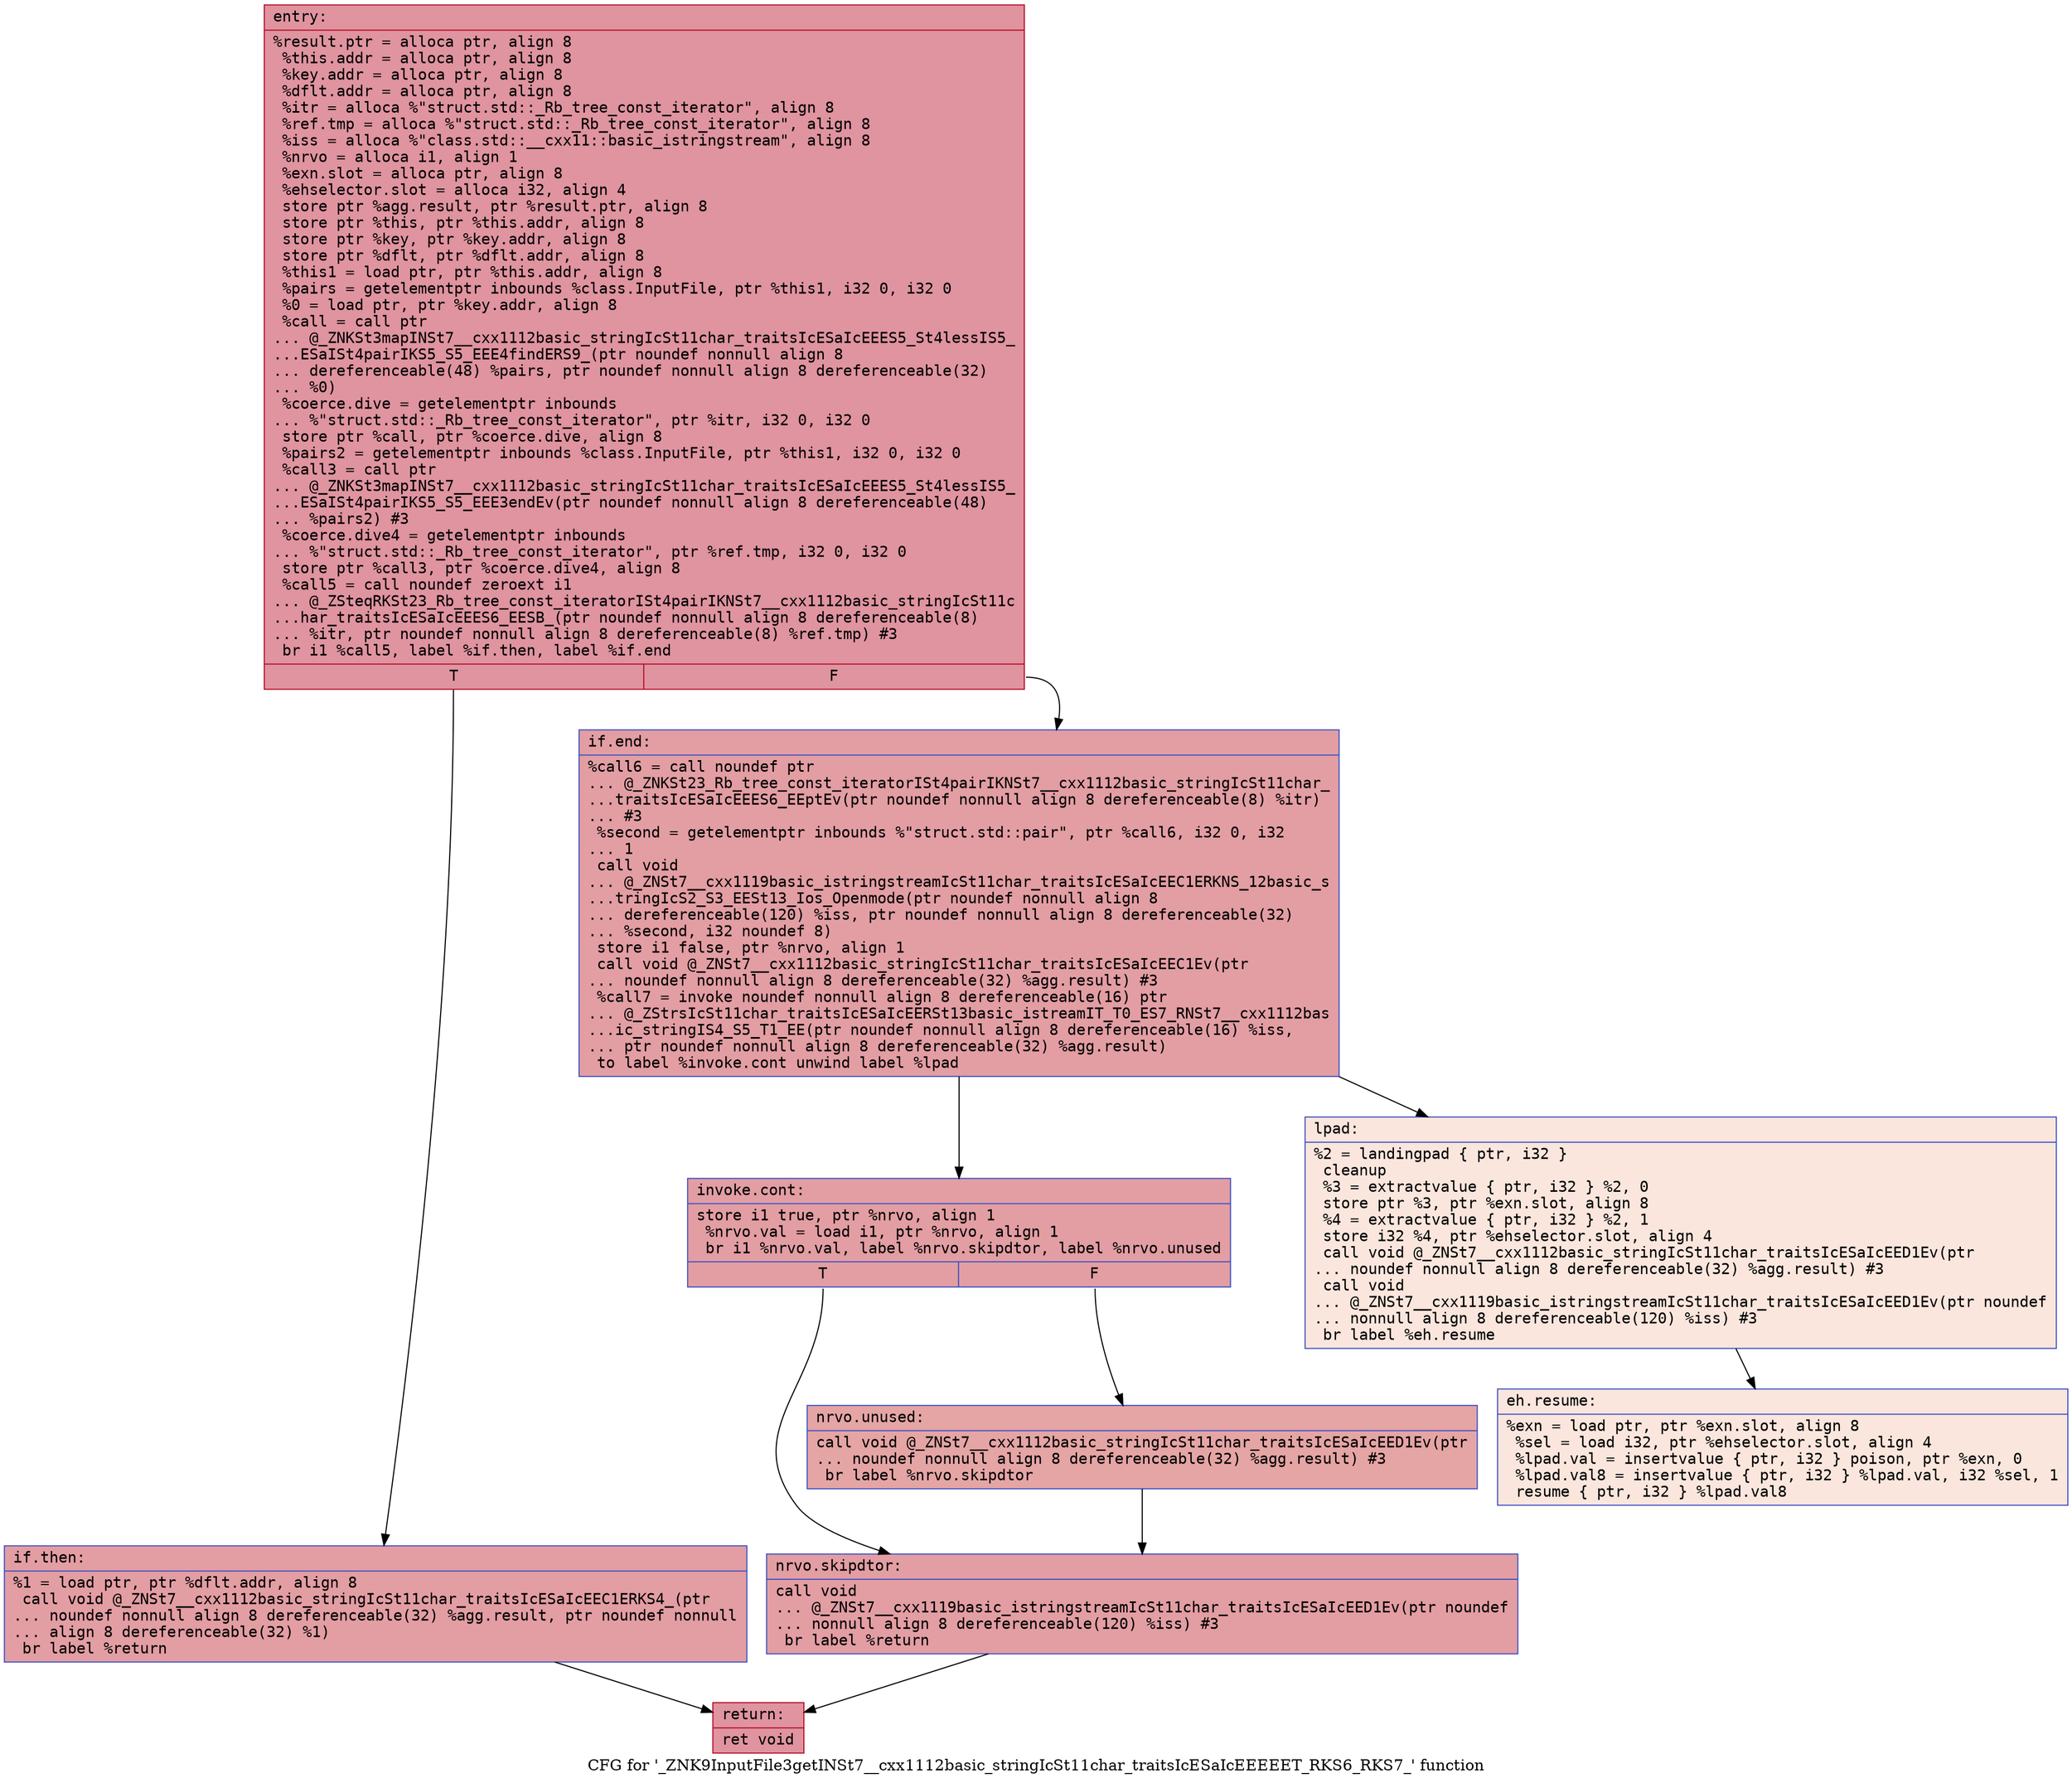 digraph "CFG for '_ZNK9InputFile3getINSt7__cxx1112basic_stringIcSt11char_traitsIcESaIcEEEEET_RKS6_RKS7_' function" {
	label="CFG for '_ZNK9InputFile3getINSt7__cxx1112basic_stringIcSt11char_traitsIcESaIcEEEEET_RKS6_RKS7_' function";

	Node0x55cf47c28d90 [shape=record,color="#b70d28ff", style=filled, fillcolor="#b70d2870" fontname="Courier",label="{entry:\l|  %result.ptr = alloca ptr, align 8\l  %this.addr = alloca ptr, align 8\l  %key.addr = alloca ptr, align 8\l  %dflt.addr = alloca ptr, align 8\l  %itr = alloca %\"struct.std::_Rb_tree_const_iterator\", align 8\l  %ref.tmp = alloca %\"struct.std::_Rb_tree_const_iterator\", align 8\l  %iss = alloca %\"class.std::__cxx11::basic_istringstream\", align 8\l  %nrvo = alloca i1, align 1\l  %exn.slot = alloca ptr, align 8\l  %ehselector.slot = alloca i32, align 4\l  store ptr %agg.result, ptr %result.ptr, align 8\l  store ptr %this, ptr %this.addr, align 8\l  store ptr %key, ptr %key.addr, align 8\l  store ptr %dflt, ptr %dflt.addr, align 8\l  %this1 = load ptr, ptr %this.addr, align 8\l  %pairs = getelementptr inbounds %class.InputFile, ptr %this1, i32 0, i32 0\l  %0 = load ptr, ptr %key.addr, align 8\l  %call = call ptr\l... @_ZNKSt3mapINSt7__cxx1112basic_stringIcSt11char_traitsIcESaIcEEES5_St4lessIS5_\l...ESaISt4pairIKS5_S5_EEE4findERS9_(ptr noundef nonnull align 8\l... dereferenceable(48) %pairs, ptr noundef nonnull align 8 dereferenceable(32)\l... %0)\l  %coerce.dive = getelementptr inbounds\l... %\"struct.std::_Rb_tree_const_iterator\", ptr %itr, i32 0, i32 0\l  store ptr %call, ptr %coerce.dive, align 8\l  %pairs2 = getelementptr inbounds %class.InputFile, ptr %this1, i32 0, i32 0\l  %call3 = call ptr\l... @_ZNKSt3mapINSt7__cxx1112basic_stringIcSt11char_traitsIcESaIcEEES5_St4lessIS5_\l...ESaISt4pairIKS5_S5_EEE3endEv(ptr noundef nonnull align 8 dereferenceable(48)\l... %pairs2) #3\l  %coerce.dive4 = getelementptr inbounds\l... %\"struct.std::_Rb_tree_const_iterator\", ptr %ref.tmp, i32 0, i32 0\l  store ptr %call3, ptr %coerce.dive4, align 8\l  %call5 = call noundef zeroext i1\l... @_ZSteqRKSt23_Rb_tree_const_iteratorISt4pairIKNSt7__cxx1112basic_stringIcSt11c\l...har_traitsIcESaIcEEES6_EESB_(ptr noundef nonnull align 8 dereferenceable(8)\l... %itr, ptr noundef nonnull align 8 dereferenceable(8) %ref.tmp) #3\l  br i1 %call5, label %if.then, label %if.end\l|{<s0>T|<s1>F}}"];
	Node0x55cf47c28d90:s0 -> Node0x55cf47c2a2c0[tooltip="entry -> if.then\nProbability 50.00%" ];
	Node0x55cf47c28d90:s1 -> Node0x55cf47c2a310[tooltip="entry -> if.end\nProbability 50.00%" ];
	Node0x55cf47c2a2c0 [shape=record,color="#3d50c3ff", style=filled, fillcolor="#be242e70" fontname="Courier",label="{if.then:\l|  %1 = load ptr, ptr %dflt.addr, align 8\l  call void @_ZNSt7__cxx1112basic_stringIcSt11char_traitsIcESaIcEEC1ERKS4_(ptr\l... noundef nonnull align 8 dereferenceable(32) %agg.result, ptr noundef nonnull\l... align 8 dereferenceable(32) %1)\l  br label %return\l}"];
	Node0x55cf47c2a2c0 -> Node0x55cf47c29320[tooltip="if.then -> return\nProbability 100.00%" ];
	Node0x55cf47c2a310 [shape=record,color="#3d50c3ff", style=filled, fillcolor="#be242e70" fontname="Courier",label="{if.end:\l|  %call6 = call noundef ptr\l... @_ZNKSt23_Rb_tree_const_iteratorISt4pairIKNSt7__cxx1112basic_stringIcSt11char_\l...traitsIcESaIcEEES6_EEptEv(ptr noundef nonnull align 8 dereferenceable(8) %itr)\l... #3\l  %second = getelementptr inbounds %\"struct.std::pair\", ptr %call6, i32 0, i32\l... 1\l  call void\l... @_ZNSt7__cxx1119basic_istringstreamIcSt11char_traitsIcESaIcEEC1ERKNS_12basic_s\l...tringIcS2_S3_EESt13_Ios_Openmode(ptr noundef nonnull align 8\l... dereferenceable(120) %iss, ptr noundef nonnull align 8 dereferenceable(32)\l... %second, i32 noundef 8)\l  store i1 false, ptr %nrvo, align 1\l  call void @_ZNSt7__cxx1112basic_stringIcSt11char_traitsIcESaIcEEC1Ev(ptr\l... noundef nonnull align 8 dereferenceable(32) %agg.result) #3\l  %call7 = invoke noundef nonnull align 8 dereferenceable(16) ptr\l... @_ZStrsIcSt11char_traitsIcESaIcEERSt13basic_istreamIT_T0_ES7_RNSt7__cxx1112bas\l...ic_stringIS4_S5_T1_EE(ptr noundef nonnull align 8 dereferenceable(16) %iss,\l... ptr noundef nonnull align 8 dereferenceable(32) %agg.result)\l          to label %invoke.cont unwind label %lpad\l}"];
	Node0x55cf47c2a310 -> Node0x55cf47c2ad50[tooltip="if.end -> invoke.cont\nProbability 100.00%" ];
	Node0x55cf47c2a310 -> Node0x55cf47c2ae90[tooltip="if.end -> lpad\nProbability 0.00%" ];
	Node0x55cf47c2ad50 [shape=record,color="#3d50c3ff", style=filled, fillcolor="#be242e70" fontname="Courier",label="{invoke.cont:\l|  store i1 true, ptr %nrvo, align 1\l  %nrvo.val = load i1, ptr %nrvo, align 1\l  br i1 %nrvo.val, label %nrvo.skipdtor, label %nrvo.unused\l|{<s0>T|<s1>F}}"];
	Node0x55cf47c2ad50:s0 -> Node0x55cf47c2b140[tooltip="invoke.cont -> nrvo.skipdtor\nProbability 50.00%" ];
	Node0x55cf47c2ad50:s1 -> Node0x55cf47c2b1c0[tooltip="invoke.cont -> nrvo.unused\nProbability 50.00%" ];
	Node0x55cf47c2ae90 [shape=record,color="#3d50c3ff", style=filled, fillcolor="#f3c7b170" fontname="Courier",label="{lpad:\l|  %2 = landingpad \{ ptr, i32 \}\l          cleanup\l  %3 = extractvalue \{ ptr, i32 \} %2, 0\l  store ptr %3, ptr %exn.slot, align 8\l  %4 = extractvalue \{ ptr, i32 \} %2, 1\l  store i32 %4, ptr %ehselector.slot, align 4\l  call void @_ZNSt7__cxx1112basic_stringIcSt11char_traitsIcESaIcEED1Ev(ptr\l... noundef nonnull align 8 dereferenceable(32) %agg.result) #3\l  call void\l... @_ZNSt7__cxx1119basic_istringstreamIcSt11char_traitsIcESaIcEED1Ev(ptr noundef\l... nonnull align 8 dereferenceable(120) %iss) #3\l  br label %eh.resume\l}"];
	Node0x55cf47c2ae90 -> Node0x55cf47c2b5e0[tooltip="lpad -> eh.resume\nProbability 100.00%" ];
	Node0x55cf47c2b1c0 [shape=record,color="#3d50c3ff", style=filled, fillcolor="#c5333470" fontname="Courier",label="{nrvo.unused:\l|  call void @_ZNSt7__cxx1112basic_stringIcSt11char_traitsIcESaIcEED1Ev(ptr\l... noundef nonnull align 8 dereferenceable(32) %agg.result) #3\l  br label %nrvo.skipdtor\l}"];
	Node0x55cf47c2b1c0 -> Node0x55cf47c2b140[tooltip="nrvo.unused -> nrvo.skipdtor\nProbability 100.00%" ];
	Node0x55cf47c2b140 [shape=record,color="#3d50c3ff", style=filled, fillcolor="#be242e70" fontname="Courier",label="{nrvo.skipdtor:\l|  call void\l... @_ZNSt7__cxx1119basic_istringstreamIcSt11char_traitsIcESaIcEED1Ev(ptr noundef\l... nonnull align 8 dereferenceable(120) %iss) #3\l  br label %return\l}"];
	Node0x55cf47c2b140 -> Node0x55cf47c29320[tooltip="nrvo.skipdtor -> return\nProbability 100.00%" ];
	Node0x55cf47c29320 [shape=record,color="#b70d28ff", style=filled, fillcolor="#b70d2870" fontname="Courier",label="{return:\l|  ret void\l}"];
	Node0x55cf47c2b5e0 [shape=record,color="#3d50c3ff", style=filled, fillcolor="#f3c7b170" fontname="Courier",label="{eh.resume:\l|  %exn = load ptr, ptr %exn.slot, align 8\l  %sel = load i32, ptr %ehselector.slot, align 4\l  %lpad.val = insertvalue \{ ptr, i32 \} poison, ptr %exn, 0\l  %lpad.val8 = insertvalue \{ ptr, i32 \} %lpad.val, i32 %sel, 1\l  resume \{ ptr, i32 \} %lpad.val8\l}"];
}
